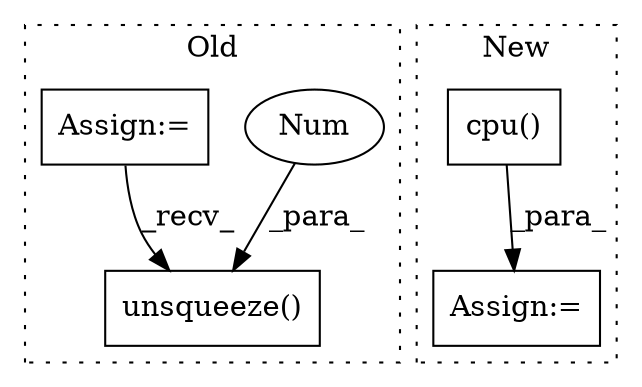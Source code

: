 digraph G {
subgraph cluster0 {
1 [label="unsqueeze()" a="75" s="1203,1216" l="12,1" shape="box"];
3 [label="Num" a="76" s="1215" l="1" shape="ellipse"];
4 [label="Assign:=" a="68" s="1075" l="3" shape="box"];
label = "Old";
style="dotted";
}
subgraph cluster1 {
2 [label="cpu()" a="75" s="1902" l="18" shape="box"];
5 [label="Assign:=" a="68" s="1899" l="3" shape="box"];
label = "New";
style="dotted";
}
2 -> 5 [label="_para_"];
3 -> 1 [label="_para_"];
4 -> 1 [label="_recv_"];
}